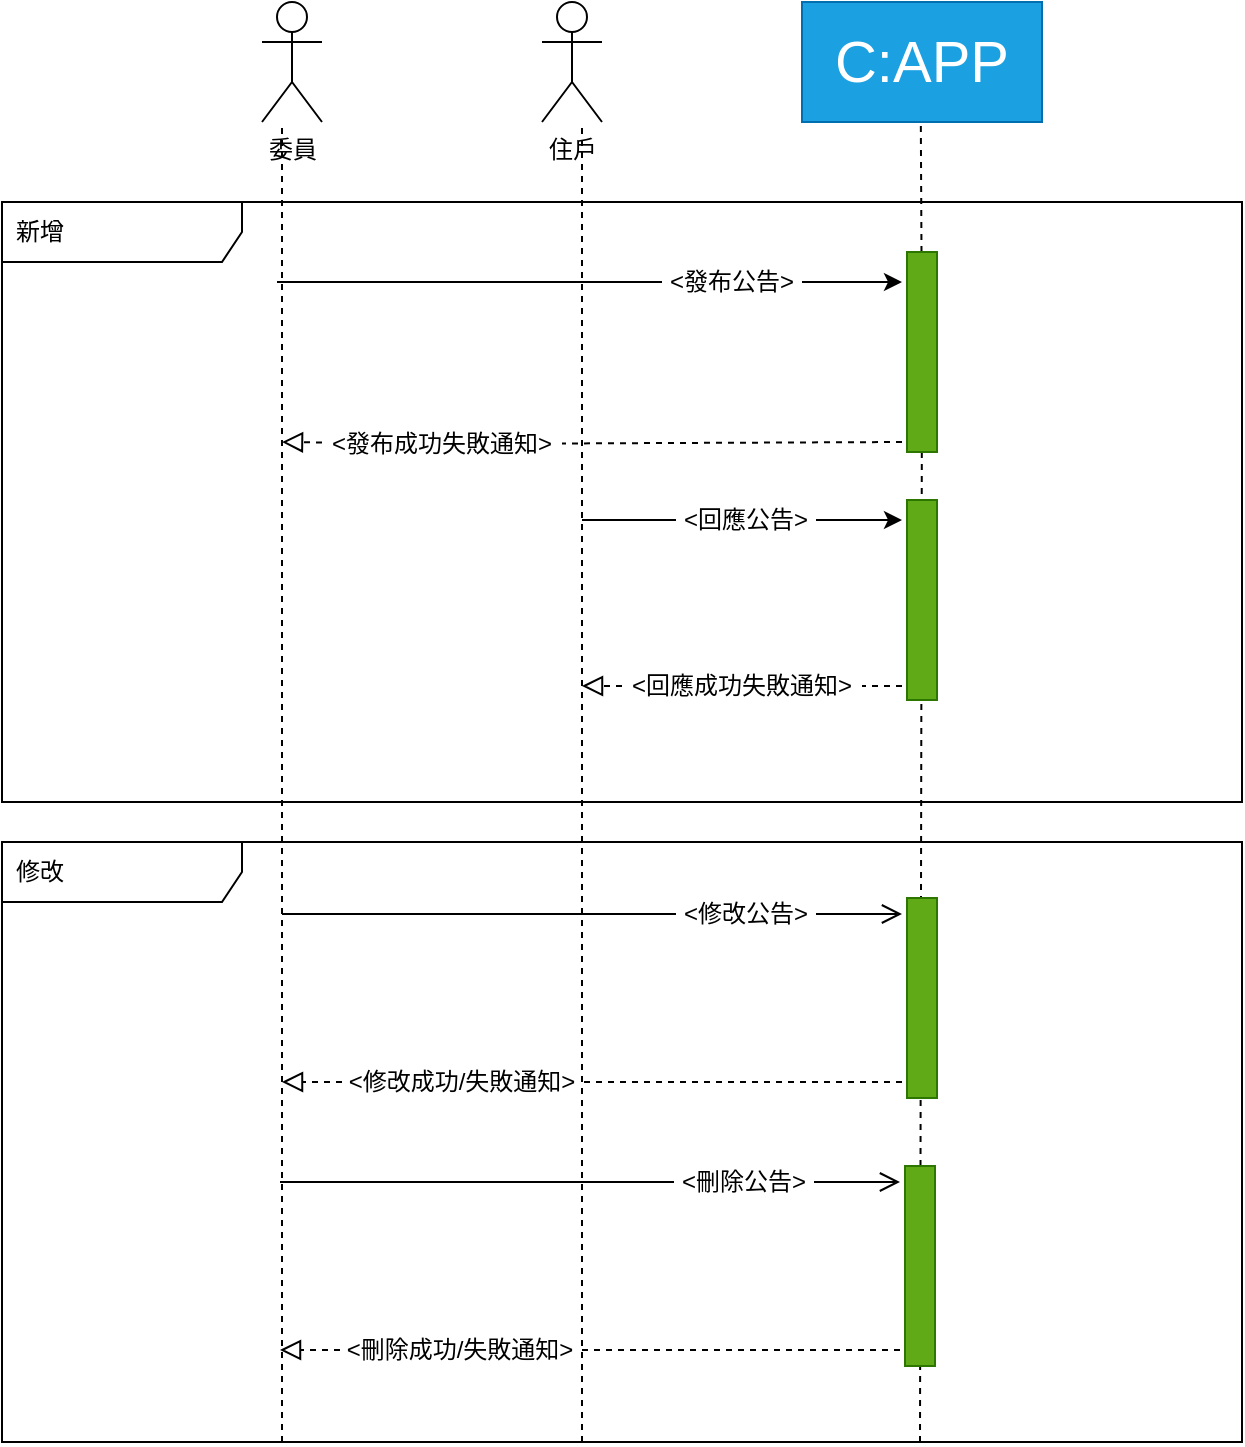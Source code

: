 <mxfile>
    <diagram id="zQV0w05fmvOncsrRLOJS" name="第1頁">
        <mxGraphModel dx="1353" dy="833" grid="1" gridSize="10" guides="1" tooltips="1" connect="1" arrows="1" fold="1" page="1" pageScale="1" pageWidth="827" pageHeight="1169" math="0" shadow="0">
            <root>
                <mxCell id="0"/>
                <mxCell id="1" parent="0"/>
                <mxCell id="4" value="&lt;span style=&quot;font-size: 29px;&quot;&gt;C:APP&lt;/span&gt;" style="rounded=0;whiteSpace=wrap;html=1;fillColor=#1ba1e2;fontColor=#ffffff;strokeColor=#006EAF;" parent="1" vertex="1">
                    <mxGeometry x="530" y="190" width="120" height="60" as="geometry"/>
                </mxCell>
                <mxCell id="12" value="" style="endArrow=none;dashed=1;html=1;" edge="1" parent="1">
                    <mxGeometry width="50" height="50" relative="1" as="geometry">
                        <mxPoint x="420" y="910" as="sourcePoint"/>
                        <mxPoint x="420" y="250" as="targetPoint"/>
                    </mxGeometry>
                </mxCell>
                <mxCell id="13" value="" style="endArrow=none;dashed=1;html=1;startArrow=none;" edge="1" parent="1" source="19">
                    <mxGeometry width="50" height="50" relative="1" as="geometry">
                        <mxPoint x="589.41" y="850" as="sourcePoint"/>
                        <mxPoint x="589.41" y="250" as="targetPoint"/>
                    </mxGeometry>
                </mxCell>
                <mxCell id="15" value="" style="endArrow=classic;html=1;startArrow=none;" edge="1" parent="1" source="18">
                    <mxGeometry width="50" height="50" relative="1" as="geometry">
                        <mxPoint x="267.5" y="330" as="sourcePoint"/>
                        <mxPoint x="580" y="330" as="targetPoint"/>
                    </mxGeometry>
                </mxCell>
                <mxCell id="17" value="" style="endArrow=none;html=1;" edge="1" parent="1" target="18">
                    <mxGeometry width="50" height="50" relative="1" as="geometry">
                        <mxPoint x="267.5" y="330" as="sourcePoint"/>
                        <mxPoint x="587.5" y="330" as="targetPoint"/>
                    </mxGeometry>
                </mxCell>
                <mxCell id="18" value="&amp;lt;發布公告&amp;gt;" style="text;html=1;strokeColor=none;fillColor=none;align=center;verticalAlign=middle;whiteSpace=wrap;rounded=0;" vertex="1" parent="1">
                    <mxGeometry x="460" y="315" width="70" height="30" as="geometry"/>
                </mxCell>
                <mxCell id="20" value="" style="endArrow=none;dashed=1;html=1;" edge="1" parent="1" target="19">
                    <mxGeometry width="50" height="50" relative="1" as="geometry">
                        <mxPoint x="589" y="910" as="sourcePoint"/>
                        <mxPoint x="589.41" y="250" as="targetPoint"/>
                    </mxGeometry>
                </mxCell>
                <mxCell id="19" value="" style="rounded=0;whiteSpace=wrap;html=1;fontSize=29;fillColor=#60a917;fontColor=#ffffff;strokeColor=#2D7600;" vertex="1" parent="1">
                    <mxGeometry x="582.5" y="315" width="15" height="100" as="geometry"/>
                </mxCell>
                <mxCell id="21" value="" style="endArrow=none;dashed=1;html=1;" edge="1" parent="1">
                    <mxGeometry width="50" height="50" relative="1" as="geometry">
                        <mxPoint x="270" y="910" as="sourcePoint"/>
                        <mxPoint x="270.0" y="250" as="targetPoint"/>
                    </mxGeometry>
                </mxCell>
                <mxCell id="22" value="委員" style="shape=umlActor;verticalLabelPosition=bottom;verticalAlign=top;html=1;outlineConnect=0;" vertex="1" parent="1">
                    <mxGeometry x="260" y="190" width="30" height="60" as="geometry"/>
                </mxCell>
                <mxCell id="23" value="住戶" style="shape=umlActor;verticalLabelPosition=bottom;verticalAlign=top;html=1;outlineConnect=0;" vertex="1" parent="1">
                    <mxGeometry x="400" y="190" width="30" height="60" as="geometry"/>
                </mxCell>
                <mxCell id="26" value="" style="rounded=0;whiteSpace=wrap;html=1;fontSize=29;fillColor=#60a917;fontColor=#ffffff;strokeColor=#2D7600;" vertex="1" parent="1">
                    <mxGeometry x="582.5" y="439" width="15" height="100" as="geometry"/>
                </mxCell>
                <mxCell id="38" value="" style="endArrow=classic;html=1;startArrow=none;" edge="1" parent="1" source="35">
                    <mxGeometry width="50" height="50" relative="1" as="geometry">
                        <mxPoint x="420" y="449" as="sourcePoint"/>
                        <mxPoint x="580" y="449" as="targetPoint"/>
                    </mxGeometry>
                </mxCell>
                <mxCell id="39" value="" style="endArrow=none;html=1;" edge="1" parent="1" target="35">
                    <mxGeometry width="50" height="50" relative="1" as="geometry">
                        <mxPoint x="420" y="449" as="sourcePoint"/>
                        <mxPoint x="580" y="449" as="targetPoint"/>
                    </mxGeometry>
                </mxCell>
                <mxCell id="35" value="&amp;lt;回應公告&amp;gt;" style="text;html=1;strokeColor=none;fillColor=none;align=center;verticalAlign=middle;whiteSpace=wrap;rounded=0;" vertex="1" parent="1">
                    <mxGeometry x="467" y="434" width="70" height="30" as="geometry"/>
                </mxCell>
                <mxCell id="42" value="新增" style="shape=umlFrame;whiteSpace=wrap;html=1;width=120;height=30;boundedLbl=1;verticalAlign=middle;align=left;spacingLeft=5;" vertex="1" parent="1">
                    <mxGeometry x="130" y="290" width="620" height="300" as="geometry"/>
                </mxCell>
                <mxCell id="47" value="" style="endArrow=block;startArrow=none;endFill=0;startFill=0;endSize=8;html=1;verticalAlign=bottom;dashed=1;labelBackgroundColor=none;" edge="1" parent="1" source="48">
                    <mxGeometry width="160" relative="1" as="geometry">
                        <mxPoint x="580" y="410" as="sourcePoint"/>
                        <mxPoint x="270" y="410" as="targetPoint"/>
                    </mxGeometry>
                </mxCell>
                <mxCell id="49" value="" style="endArrow=none;startArrow=none;endFill=0;startFill=0;endSize=8;html=1;verticalAlign=bottom;dashed=1;labelBackgroundColor=none;" edge="1" parent="1" target="48">
                    <mxGeometry width="160" relative="1" as="geometry">
                        <mxPoint x="580" y="410" as="sourcePoint"/>
                        <mxPoint x="270" y="410" as="targetPoint"/>
                    </mxGeometry>
                </mxCell>
                <mxCell id="48" value="&amp;lt;發布成功失敗通知&amp;gt;" style="text;html=1;strokeColor=none;fillColor=none;align=center;verticalAlign=middle;whiteSpace=wrap;rounded=0;" vertex="1" parent="1">
                    <mxGeometry x="290" y="396" width="120" height="30" as="geometry"/>
                </mxCell>
                <mxCell id="50" value="" style="endArrow=block;startArrow=none;endFill=0;startFill=0;endSize=8;html=1;verticalAlign=bottom;dashed=1;labelBackgroundColor=none;" edge="1" parent="1" source="51">
                    <mxGeometry width="160" relative="1" as="geometry">
                        <mxPoint x="580" y="532" as="sourcePoint"/>
                        <mxPoint x="420" y="532" as="targetPoint"/>
                    </mxGeometry>
                </mxCell>
                <mxCell id="52" value="" style="endArrow=none;startArrow=none;endFill=0;startFill=0;endSize=8;html=1;verticalAlign=bottom;dashed=1;labelBackgroundColor=none;" edge="1" parent="1" target="51">
                    <mxGeometry width="160" relative="1" as="geometry">
                        <mxPoint x="580" y="532" as="sourcePoint"/>
                        <mxPoint x="420" y="532" as="targetPoint"/>
                    </mxGeometry>
                </mxCell>
                <mxCell id="51" value="&amp;lt;回應成功失敗通知&amp;gt;" style="text;html=1;strokeColor=none;fillColor=none;align=center;verticalAlign=middle;whiteSpace=wrap;rounded=0;" vertex="1" parent="1">
                    <mxGeometry x="440" y="517" width="120" height="30" as="geometry"/>
                </mxCell>
                <mxCell id="53" value="" style="endArrow=open;startArrow=none;endFill=0;startFill=0;endSize=8;html=1;verticalAlign=bottom;labelBackgroundColor=none;strokeWidth=1;" edge="1" parent="1" source="54">
                    <mxGeometry width="160" relative="1" as="geometry">
                        <mxPoint x="270" y="646" as="sourcePoint"/>
                        <mxPoint x="580" y="646" as="targetPoint"/>
                    </mxGeometry>
                </mxCell>
                <mxCell id="55" value="" style="rounded=0;whiteSpace=wrap;html=1;fontSize=29;fillColor=#60a917;fontColor=#ffffff;strokeColor=#2D7600;" vertex="1" parent="1">
                    <mxGeometry x="582.5" y="638" width="15" height="100" as="geometry"/>
                </mxCell>
                <mxCell id="56" value="" style="endArrow=none;startArrow=none;endFill=0;startFill=0;endSize=8;html=1;verticalAlign=bottom;labelBackgroundColor=none;strokeWidth=1;" edge="1" parent="1" target="54">
                    <mxGeometry width="160" relative="1" as="geometry">
                        <mxPoint x="270" y="646" as="sourcePoint"/>
                        <mxPoint x="580" y="646" as="targetPoint"/>
                    </mxGeometry>
                </mxCell>
                <mxCell id="54" value="&amp;lt;修改公告&amp;gt;" style="text;html=1;strokeColor=none;fillColor=none;align=center;verticalAlign=middle;whiteSpace=wrap;rounded=0;" vertex="1" parent="1">
                    <mxGeometry x="467" y="631" width="70" height="30" as="geometry"/>
                </mxCell>
                <mxCell id="57" value="" style="endArrow=block;startArrow=none;endFill=0;startFill=0;endSize=8;html=1;verticalAlign=bottom;dashed=1;labelBackgroundColor=none;" edge="1" parent="1" source="58">
                    <mxGeometry width="160" relative="1" as="geometry">
                        <mxPoint x="580" y="730" as="sourcePoint"/>
                        <mxPoint x="270" y="730" as="targetPoint"/>
                    </mxGeometry>
                </mxCell>
                <mxCell id="59" value="" style="endArrow=none;startArrow=none;endFill=0;startFill=0;endSize=8;html=1;verticalAlign=bottom;dashed=1;labelBackgroundColor=none;" edge="1" parent="1" target="58">
                    <mxGeometry width="160" relative="1" as="geometry">
                        <mxPoint x="580" y="730" as="sourcePoint"/>
                        <mxPoint x="270" y="730" as="targetPoint"/>
                    </mxGeometry>
                </mxCell>
                <mxCell id="58" value="&amp;lt;修改成功/失敗通知&amp;gt;" style="text;html=1;strokeColor=none;fillColor=none;align=center;verticalAlign=middle;whiteSpace=wrap;rounded=0;" vertex="1" parent="1">
                    <mxGeometry x="300" y="715" width="120" height="30" as="geometry"/>
                </mxCell>
                <mxCell id="62" value="" style="endArrow=open;startArrow=none;endFill=0;startFill=0;endSize=8;html=1;verticalAlign=bottom;labelBackgroundColor=none;strokeWidth=1;" edge="1" parent="1" source="65">
                    <mxGeometry width="160" relative="1" as="geometry">
                        <mxPoint x="269" y="780" as="sourcePoint"/>
                        <mxPoint x="579" y="780" as="targetPoint"/>
                    </mxGeometry>
                </mxCell>
                <mxCell id="63" value="" style="rounded=0;whiteSpace=wrap;html=1;fontSize=29;fillColor=#60a917;fontColor=#ffffff;strokeColor=#2D7600;" vertex="1" parent="1">
                    <mxGeometry x="581.5" y="772" width="15" height="100" as="geometry"/>
                </mxCell>
                <mxCell id="64" value="" style="endArrow=none;startArrow=none;endFill=0;startFill=0;endSize=8;html=1;verticalAlign=bottom;labelBackgroundColor=none;strokeWidth=1;" edge="1" parent="1" target="65">
                    <mxGeometry width="160" relative="1" as="geometry">
                        <mxPoint x="269" y="780" as="sourcePoint"/>
                        <mxPoint x="579" y="780" as="targetPoint"/>
                    </mxGeometry>
                </mxCell>
                <mxCell id="65" value="&amp;lt;刪除公告&amp;gt;" style="text;html=1;strokeColor=none;fillColor=none;align=center;verticalAlign=middle;whiteSpace=wrap;rounded=0;" vertex="1" parent="1">
                    <mxGeometry x="466" y="765" width="70" height="30" as="geometry"/>
                </mxCell>
                <mxCell id="66" value="" style="endArrow=block;startArrow=none;endFill=0;startFill=0;endSize=8;html=1;verticalAlign=bottom;dashed=1;labelBackgroundColor=none;" edge="1" parent="1" source="68">
                    <mxGeometry width="160" relative="1" as="geometry">
                        <mxPoint x="579" y="864" as="sourcePoint"/>
                        <mxPoint x="269" y="864" as="targetPoint"/>
                    </mxGeometry>
                </mxCell>
                <mxCell id="67" value="" style="endArrow=none;startArrow=none;endFill=0;startFill=0;endSize=8;html=1;verticalAlign=bottom;dashed=1;labelBackgroundColor=none;" edge="1" parent="1" target="68">
                    <mxGeometry width="160" relative="1" as="geometry">
                        <mxPoint x="579" y="864" as="sourcePoint"/>
                        <mxPoint x="269" y="864" as="targetPoint"/>
                    </mxGeometry>
                </mxCell>
                <mxCell id="68" value="&amp;lt;刪除成功/失敗通知&amp;gt;" style="text;html=1;strokeColor=none;fillColor=none;align=center;verticalAlign=middle;whiteSpace=wrap;rounded=0;" vertex="1" parent="1">
                    <mxGeometry x="299" y="849" width="120" height="30" as="geometry"/>
                </mxCell>
                <mxCell id="69" value="修改" style="shape=umlFrame;whiteSpace=wrap;html=1;width=120;height=30;boundedLbl=1;verticalAlign=middle;align=left;spacingLeft=5;" vertex="1" parent="1">
                    <mxGeometry x="130" y="610" width="620" height="300" as="geometry"/>
                </mxCell>
            </root>
        </mxGraphModel>
    </diagram>
</mxfile>